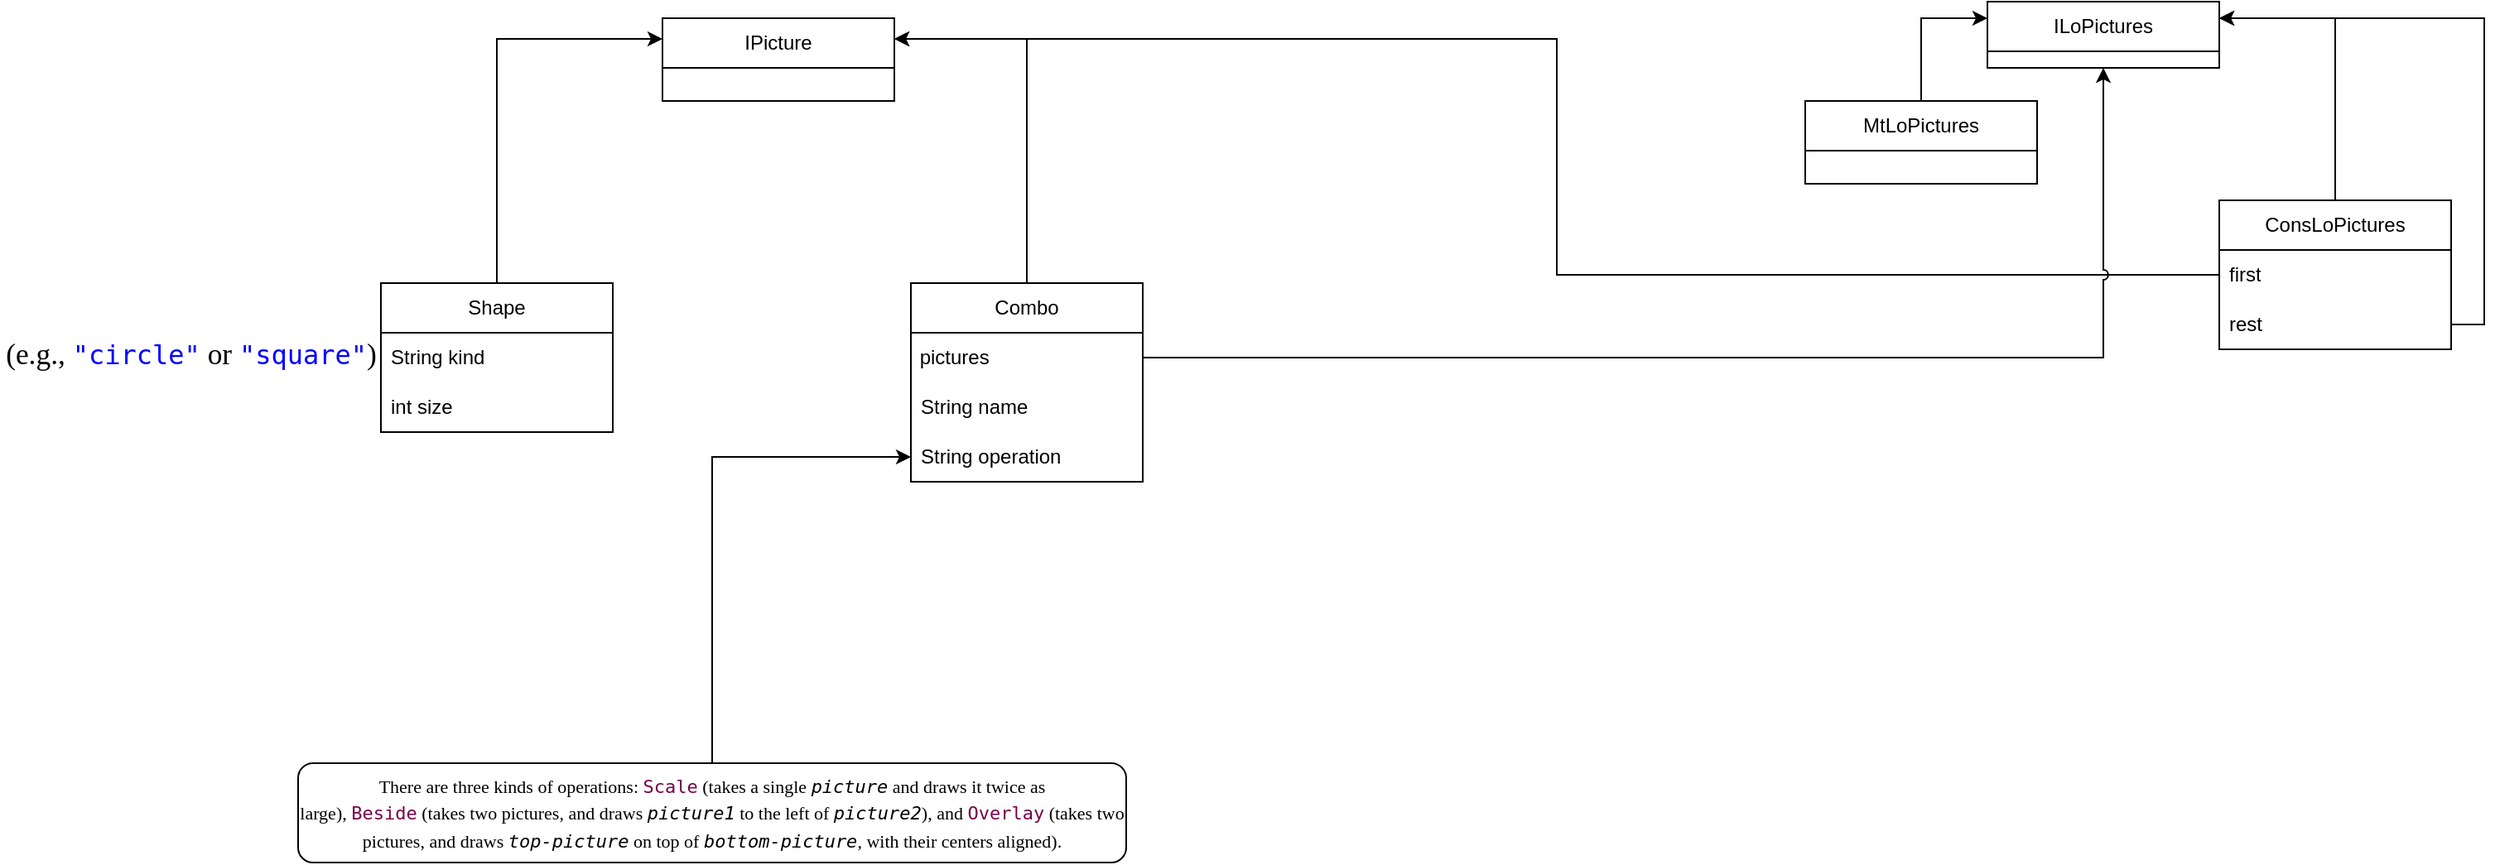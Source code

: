 <mxfile version="27.0.9">
  <diagram name="Page-1" id="-NYJxw9Xc8-3shOvOKRy">
    <mxGraphModel dx="868" dy="528" grid="1" gridSize="10" guides="1" tooltips="1" connect="1" arrows="1" fold="1" page="1" pageScale="1" pageWidth="1920" pageHeight="1200" math="0" shadow="0">
      <root>
        <mxCell id="0" />
        <mxCell id="1" parent="0" />
        <mxCell id="6yL_E_3D9y7odJ5T6iub-1" value="IPicture" style="swimlane;fontStyle=0;childLayout=stackLayout;horizontal=1;startSize=30;horizontalStack=0;resizeParent=1;resizeParentMax=0;resizeLast=0;collapsible=1;marginBottom=0;whiteSpace=wrap;html=1;" vertex="1" parent="1">
          <mxGeometry x="470" y="140" width="140" height="50" as="geometry" />
        </mxCell>
        <mxCell id="6yL_E_3D9y7odJ5T6iub-19" style="edgeStyle=orthogonalEdgeStyle;rounded=0;orthogonalLoop=1;jettySize=auto;html=1;exitX=0.5;exitY=0;exitDx=0;exitDy=0;entryX=0;entryY=0.25;entryDx=0;entryDy=0;" edge="1" parent="1" source="6yL_E_3D9y7odJ5T6iub-6" target="6yL_E_3D9y7odJ5T6iub-1">
          <mxGeometry relative="1" as="geometry" />
        </mxCell>
        <mxCell id="6yL_E_3D9y7odJ5T6iub-6" value="Shape" style="swimlane;fontStyle=0;childLayout=stackLayout;horizontal=1;startSize=30;horizontalStack=0;resizeParent=1;resizeParentMax=0;resizeLast=0;collapsible=1;marginBottom=0;whiteSpace=wrap;html=1;" vertex="1" parent="1">
          <mxGeometry x="300" y="300" width="140" height="90" as="geometry" />
        </mxCell>
        <mxCell id="6yL_E_3D9y7odJ5T6iub-7" value="String&amp;nbsp;kind" style="text;strokeColor=none;fillColor=none;align=left;verticalAlign=middle;spacingLeft=4;spacingRight=4;overflow=hidden;points=[[0,0.5],[1,0.5]];portConstraint=eastwest;rotatable=0;whiteSpace=wrap;html=1;" vertex="1" parent="6yL_E_3D9y7odJ5T6iub-6">
          <mxGeometry y="30" width="140" height="30" as="geometry" />
        </mxCell>
        <mxCell id="6yL_E_3D9y7odJ5T6iub-8" value="int size" style="text;strokeColor=none;fillColor=none;align=left;verticalAlign=middle;spacingLeft=4;spacingRight=4;overflow=hidden;points=[[0,0.5],[1,0.5]];portConstraint=eastwest;rotatable=0;whiteSpace=wrap;html=1;" vertex="1" parent="6yL_E_3D9y7odJ5T6iub-6">
          <mxGeometry y="60" width="140" height="30" as="geometry" />
        </mxCell>
        <mxCell id="6yL_E_3D9y7odJ5T6iub-20" style="edgeStyle=orthogonalEdgeStyle;rounded=0;orthogonalLoop=1;jettySize=auto;html=1;exitX=0.5;exitY=0;exitDx=0;exitDy=0;entryX=1;entryY=0.25;entryDx=0;entryDy=0;" edge="1" parent="1" source="6yL_E_3D9y7odJ5T6iub-10" target="6yL_E_3D9y7odJ5T6iub-1">
          <mxGeometry relative="1" as="geometry" />
        </mxCell>
        <mxCell id="6yL_E_3D9y7odJ5T6iub-10" value="Combo" style="swimlane;fontStyle=0;childLayout=stackLayout;horizontal=1;startSize=30;horizontalStack=0;resizeParent=1;resizeParentMax=0;resizeLast=0;collapsible=1;marginBottom=0;whiteSpace=wrap;html=1;" vertex="1" parent="1">
          <mxGeometry x="620" y="300" width="140" height="120" as="geometry" />
        </mxCell>
        <mxCell id="6yL_E_3D9y7odJ5T6iub-23" value="&amp;nbsp;pictures" style="text;html=1;align=left;verticalAlign=middle;whiteSpace=wrap;rounded=0;" vertex="1" parent="6yL_E_3D9y7odJ5T6iub-10">
          <mxGeometry y="30" width="140" height="30" as="geometry" />
        </mxCell>
        <mxCell id="6yL_E_3D9y7odJ5T6iub-11" value="String name" style="text;strokeColor=none;fillColor=none;align=left;verticalAlign=middle;spacingLeft=4;spacingRight=4;overflow=hidden;points=[[0,0.5],[1,0.5]];portConstraint=eastwest;rotatable=0;whiteSpace=wrap;html=1;" vertex="1" parent="6yL_E_3D9y7odJ5T6iub-10">
          <mxGeometry y="60" width="140" height="30" as="geometry" />
        </mxCell>
        <mxCell id="6yL_E_3D9y7odJ5T6iub-12" value="String&amp;nbsp;operation" style="text;strokeColor=none;fillColor=none;align=left;verticalAlign=middle;spacingLeft=4;spacingRight=4;overflow=hidden;points=[[0,0.5],[1,0.5]];portConstraint=eastwest;rotatable=0;whiteSpace=wrap;html=1;" vertex="1" parent="6yL_E_3D9y7odJ5T6iub-10">
          <mxGeometry y="90" width="140" height="30" as="geometry" />
        </mxCell>
        <mxCell id="6yL_E_3D9y7odJ5T6iub-15" value="&lt;span style=&quot;font-family: Charter-Racket, serif; font-size: 17.7px; text-align: left; text-wrap-mode: wrap; background-color: rgb(255, 255, 255);&quot;&gt;(e.g.,&amp;nbsp;&lt;/span&gt;&lt;span style=&quot;margin: 0px; padding: 0px; font-family: Fira-Mono, monospace; white-space-collapse: preserve; text-align: left; font-size: 1rem; line-height: 1.5; background-color: rgb(255, 255, 255);&quot; class=&quot;RktBlk&quot;&gt;&lt;span style=&quot;margin: 0px; padding: 0px;&quot; class=&quot;JavaHighlight&quot;&gt;&lt;span style=&quot;margin: 0px; padding: 0px; white-space: inherit; font-size: 1rem; line-height: 1.5;&quot; class=&quot;RktMeta&quot;&gt;&lt;/span&gt;&lt;span style=&quot;margin: 0px; padding: 0px; color: rgb(0, 0, 255);&quot; class=&quot;ProfjString&quot;&gt;&quot;circle&quot;&lt;/span&gt;&lt;span style=&quot;margin: 0px; padding: 0px; white-space: inherit; font-size: 1rem; line-height: 1.5;&quot; class=&quot;RktMeta&quot;&gt;&lt;/span&gt;&lt;/span&gt;&lt;/span&gt;&lt;span style=&quot;font-family: Charter-Racket, serif; font-size: 17.7px; text-align: left; text-wrap-mode: wrap; background-color: rgb(255, 255, 255);&quot;&gt;&amp;nbsp;or&amp;nbsp;&lt;/span&gt;&lt;span style=&quot;margin: 0px; padding: 0px; font-family: Fira-Mono, monospace; white-space-collapse: preserve; text-align: left; font-size: 1rem; line-height: 1.5; background-color: rgb(255, 255, 255);&quot; class=&quot;RktBlk&quot;&gt;&lt;span style=&quot;margin: 0px; padding: 0px;&quot; class=&quot;JavaHighlight&quot;&gt;&lt;span style=&quot;margin: 0px; padding: 0px; white-space: inherit; font-size: 1rem; line-height: 1.5;&quot; class=&quot;RktMeta&quot;&gt;&lt;/span&gt;&lt;span style=&quot;margin: 0px; padding: 0px; color: rgb(0, 0, 255);&quot; class=&quot;ProfjString&quot;&gt;&quot;square&quot;&lt;/span&gt;&lt;span style=&quot;margin: 0px; padding: 0px; white-space: inherit; font-size: 1rem; line-height: 1.5;&quot; class=&quot;RktMeta&quot;&gt;&lt;/span&gt;&lt;/span&gt;&lt;/span&gt;&lt;span style=&quot;font-family: Charter-Racket, serif; font-size: 17.7px; text-align: left; text-wrap-mode: wrap; background-color: rgb(255, 255, 255);&quot;&gt;)&lt;/span&gt;" style="text;html=1;align=center;verticalAlign=middle;resizable=0;points=[];autosize=1;strokeColor=none;fillColor=none;" vertex="1" parent="1">
          <mxGeometry x="70" y="323" width="230" height="40" as="geometry" />
        </mxCell>
        <mxCell id="6yL_E_3D9y7odJ5T6iub-17" style="edgeStyle=orthogonalEdgeStyle;rounded=0;orthogonalLoop=1;jettySize=auto;html=1;entryX=0;entryY=0.5;entryDx=0;entryDy=0;" edge="1" parent="1" source="6yL_E_3D9y7odJ5T6iub-16" target="6yL_E_3D9y7odJ5T6iub-12">
          <mxGeometry relative="1" as="geometry" />
        </mxCell>
        <mxCell id="6yL_E_3D9y7odJ5T6iub-16" value="&lt;font style=&quot;font-size: 11px;&quot;&gt;&lt;span style=&quot;font-family: Charter-Racket, serif; text-align: left; background-color: rgb(255, 255, 255);&quot;&gt;There are three kinds of operations:&amp;nbsp;&lt;/span&gt;&lt;span style=&quot;margin: 0px; padding: 0px; font-family: Fira-Mono, monospace; white-space: pre; text-align: left; line-height: 1.5; background-color: rgb(255, 255, 255);&quot; class=&quot;RktBlk&quot;&gt;&lt;span style=&quot;margin: 0px; padding: 0px;&quot; class=&quot;JavaHighlight&quot;&gt;&lt;span style=&quot;margin: 0px; padding: 0px; white-space: inherit; line-height: 1.5;&quot; class=&quot;RktMeta&quot;&gt;&lt;/span&gt;&lt;span style=&quot;margin: 0px; padding: 0px; color: rgb(119, 0, 68);&quot; class=&quot;ProfjType&quot;&gt;Scale&lt;/span&gt;&lt;span style=&quot;margin: 0px; padding: 0px; white-space: inherit; line-height: 1.5;&quot; class=&quot;RktMeta&quot;&gt;&lt;/span&gt;&lt;/span&gt;&lt;/span&gt;&lt;span style=&quot;font-family: Charter-Racket, serif; text-align: left; background-color: rgb(255, 255, 255);&quot;&gt;&amp;nbsp;(takes a single&amp;nbsp;&lt;/span&gt;&lt;span style=&quot;margin: 0px; padding: 0px; font-style: italic; font-family: Charter-Racket, serif; text-align: left; background-color: rgb(255, 255, 255);&quot; class=&quot;emph&quot;&gt;&lt;span style=&quot;margin: 0px; padding: 0px; font-family: Fira-Mono, monospace; white-space: inherit;&quot; class=&quot;stt&quot;&gt;picture&lt;/span&gt;&lt;/span&gt;&lt;span style=&quot;font-family: Charter-Racket, serif; text-align: left; background-color: rgb(255, 255, 255);&quot;&gt;&amp;nbsp;and draws it twice as large),&amp;nbsp;&lt;/span&gt;&lt;span style=&quot;margin: 0px; padding: 0px; font-family: Fira-Mono, monospace; white-space: pre; text-align: left; line-height: 1.5; background-color: rgb(255, 255, 255);&quot; class=&quot;RktBlk&quot;&gt;&lt;span style=&quot;margin: 0px; padding: 0px;&quot; class=&quot;JavaHighlight&quot;&gt;&lt;span style=&quot;margin: 0px; padding: 0px; white-space: inherit; line-height: 1.5;&quot; class=&quot;RktMeta&quot;&gt;&lt;/span&gt;&lt;span style=&quot;margin: 0px; padding: 0px; color: rgb(119, 0, 68);&quot; class=&quot;ProfjType&quot;&gt;Beside&lt;/span&gt;&lt;span style=&quot;margin: 0px; padding: 0px; white-space: inherit; line-height: 1.5;&quot; class=&quot;RktMeta&quot;&gt;&lt;/span&gt;&lt;/span&gt;&lt;/span&gt;&lt;span style=&quot;font-family: Charter-Racket, serif; text-align: left; background-color: rgb(255, 255, 255);&quot;&gt;&amp;nbsp;(takes two pictures, and draws&amp;nbsp;&lt;/span&gt;&lt;span style=&quot;margin: 0px; padding: 0px; font-style: italic; font-family: Charter-Racket, serif; text-align: left; background-color: rgb(255, 255, 255);&quot; class=&quot;emph&quot;&gt;&lt;span style=&quot;margin: 0px; padding: 0px; font-family: Fira-Mono, monospace; white-space: inherit;&quot; class=&quot;stt&quot;&gt;picture1&lt;/span&gt;&lt;/span&gt;&lt;span style=&quot;font-family: Charter-Racket, serif; text-align: left; background-color: rgb(255, 255, 255);&quot;&gt;&amp;nbsp;to the left of&amp;nbsp;&lt;/span&gt;&lt;span style=&quot;margin: 0px; padding: 0px; font-style: italic; font-family: Charter-Racket, serif; text-align: left; background-color: rgb(255, 255, 255);&quot; class=&quot;emph&quot;&gt;&lt;span style=&quot;margin: 0px; padding: 0px; font-family: Fira-Mono, monospace; white-space: inherit;&quot; class=&quot;stt&quot;&gt;picture2&lt;/span&gt;&lt;/span&gt;&lt;span style=&quot;font-family: Charter-Racket, serif; text-align: left; background-color: rgb(255, 255, 255);&quot;&gt;), and&amp;nbsp;&lt;/span&gt;&lt;span style=&quot;margin: 0px; padding: 0px; font-family: Fira-Mono, monospace; white-space: pre; text-align: left; line-height: 1.5; background-color: rgb(255, 255, 255);&quot; class=&quot;RktBlk&quot;&gt;&lt;span style=&quot;margin: 0px; padding: 0px;&quot; class=&quot;JavaHighlight&quot;&gt;&lt;span style=&quot;margin: 0px; padding: 0px; white-space: inherit; line-height: 1.5;&quot; class=&quot;RktMeta&quot;&gt;&lt;/span&gt;&lt;span style=&quot;margin: 0px; padding: 0px; color: rgb(119, 0, 68);&quot; class=&quot;ProfjType&quot;&gt;Overlay&lt;/span&gt;&lt;span style=&quot;margin: 0px; padding: 0px; white-space: inherit; line-height: 1.5;&quot; class=&quot;RktMeta&quot;&gt;&lt;/span&gt;&lt;/span&gt;&lt;/span&gt;&lt;span style=&quot;font-family: Charter-Racket, serif; text-align: left; background-color: rgb(255, 255, 255);&quot;&gt;&amp;nbsp;(takes two pictures, and draws&amp;nbsp;&lt;/span&gt;&lt;span style=&quot;margin: 0px; padding: 0px; font-style: italic; font-family: Charter-Racket, serif; text-align: left; background-color: rgb(255, 255, 255);&quot; class=&quot;emph&quot;&gt;&lt;span style=&quot;margin: 0px; padding: 0px; font-family: Fira-Mono, monospace; white-space: inherit;&quot; class=&quot;stt&quot;&gt;top-picture&lt;/span&gt;&lt;/span&gt;&lt;span style=&quot;font-family: Charter-Racket, serif; text-align: left; background-color: rgb(255, 255, 255);&quot;&gt;&amp;nbsp;on top of&amp;nbsp;&lt;/span&gt;&lt;span style=&quot;margin: 0px; padding: 0px; font-style: italic; font-family: Charter-Racket, serif; text-align: left; background-color: rgb(255, 255, 255);&quot; class=&quot;emph&quot;&gt;&lt;span style=&quot;margin: 0px; padding: 0px; font-family: Fira-Mono, monospace; white-space: inherit;&quot; class=&quot;stt&quot;&gt;bottom-picture&lt;/span&gt;&lt;/span&gt;&lt;span style=&quot;font-family: Charter-Racket, serif; text-align: left; background-color: rgb(255, 255, 255);&quot;&gt;, with their centers aligned).&lt;/span&gt;&lt;/font&gt;" style="rounded=1;whiteSpace=wrap;html=1;" vertex="1" parent="1">
          <mxGeometry x="250" y="590" width="500" height="60" as="geometry" />
        </mxCell>
        <mxCell id="6yL_E_3D9y7odJ5T6iub-25" value="ILoPictures" style="swimlane;fontStyle=0;childLayout=stackLayout;horizontal=1;startSize=30;horizontalStack=0;resizeParent=1;resizeParentMax=0;resizeLast=0;collapsible=1;marginBottom=0;whiteSpace=wrap;html=1;" vertex="1" parent="1">
          <mxGeometry x="1270" y="130" width="140" height="40" as="geometry" />
        </mxCell>
        <mxCell id="6yL_E_3D9y7odJ5T6iub-37" style="edgeStyle=orthogonalEdgeStyle;rounded=0;orthogonalLoop=1;jettySize=auto;html=1;entryX=0;entryY=0.25;entryDx=0;entryDy=0;" edge="1" parent="1" source="6yL_E_3D9y7odJ5T6iub-29" target="6yL_E_3D9y7odJ5T6iub-25">
          <mxGeometry relative="1" as="geometry" />
        </mxCell>
        <mxCell id="6yL_E_3D9y7odJ5T6iub-29" value="MtLoPictures" style="swimlane;fontStyle=0;childLayout=stackLayout;horizontal=1;startSize=30;horizontalStack=0;resizeParent=1;resizeParentMax=0;resizeLast=0;collapsible=1;marginBottom=0;whiteSpace=wrap;html=1;" vertex="1" parent="1">
          <mxGeometry x="1160" y="190" width="140" height="50" as="geometry" />
        </mxCell>
        <mxCell id="6yL_E_3D9y7odJ5T6iub-38" style="edgeStyle=orthogonalEdgeStyle;rounded=0;orthogonalLoop=1;jettySize=auto;html=1;exitX=0.5;exitY=0;exitDx=0;exitDy=0;entryX=1;entryY=0.25;entryDx=0;entryDy=0;" edge="1" parent="1" source="6yL_E_3D9y7odJ5T6iub-33" target="6yL_E_3D9y7odJ5T6iub-25">
          <mxGeometry relative="1" as="geometry" />
        </mxCell>
        <mxCell id="6yL_E_3D9y7odJ5T6iub-33" value="ConsLoPictures" style="swimlane;fontStyle=0;childLayout=stackLayout;horizontal=1;startSize=30;horizontalStack=0;resizeParent=1;resizeParentMax=0;resizeLast=0;collapsible=1;marginBottom=0;whiteSpace=wrap;html=1;" vertex="1" parent="1">
          <mxGeometry x="1410" y="250" width="140" height="90" as="geometry" />
        </mxCell>
        <mxCell id="6yL_E_3D9y7odJ5T6iub-34" value="first" style="text;strokeColor=none;fillColor=none;align=left;verticalAlign=middle;spacingLeft=4;spacingRight=4;overflow=hidden;points=[[0,0.5],[1,0.5]];portConstraint=eastwest;rotatable=0;whiteSpace=wrap;html=1;" vertex="1" parent="6yL_E_3D9y7odJ5T6iub-33">
          <mxGeometry y="30" width="140" height="30" as="geometry" />
        </mxCell>
        <mxCell id="6yL_E_3D9y7odJ5T6iub-35" value="rest" style="text;strokeColor=none;fillColor=none;align=left;verticalAlign=middle;spacingLeft=4;spacingRight=4;overflow=hidden;points=[[0,0.5],[1,0.5]];portConstraint=eastwest;rotatable=0;whiteSpace=wrap;html=1;" vertex="1" parent="6yL_E_3D9y7odJ5T6iub-33">
          <mxGeometry y="60" width="140" height="30" as="geometry" />
        </mxCell>
        <mxCell id="6yL_E_3D9y7odJ5T6iub-39" style="edgeStyle=orthogonalEdgeStyle;rounded=0;orthogonalLoop=1;jettySize=auto;html=1;exitX=0;exitY=0.5;exitDx=0;exitDy=0;entryX=1;entryY=0.25;entryDx=0;entryDy=0;jumpStyle=arc;" edge="1" parent="1" source="6yL_E_3D9y7odJ5T6iub-34" target="6yL_E_3D9y7odJ5T6iub-1">
          <mxGeometry relative="1" as="geometry" />
        </mxCell>
        <mxCell id="6yL_E_3D9y7odJ5T6iub-40" style="edgeStyle=orthogonalEdgeStyle;rounded=0;orthogonalLoop=1;jettySize=auto;html=1;exitX=1;exitY=0.5;exitDx=0;exitDy=0;entryX=1;entryY=0.25;entryDx=0;entryDy=0;jumpStyle=arc;" edge="1" parent="1" source="6yL_E_3D9y7odJ5T6iub-35" target="6yL_E_3D9y7odJ5T6iub-25">
          <mxGeometry relative="1" as="geometry" />
        </mxCell>
        <mxCell id="6yL_E_3D9y7odJ5T6iub-41" style="edgeStyle=orthogonalEdgeStyle;rounded=0;orthogonalLoop=1;jettySize=auto;html=1;exitX=1;exitY=0.5;exitDx=0;exitDy=0;jumpStyle=arc;" edge="1" parent="1" source="6yL_E_3D9y7odJ5T6iub-23" target="6yL_E_3D9y7odJ5T6iub-25">
          <mxGeometry relative="1" as="geometry" />
        </mxCell>
      </root>
    </mxGraphModel>
  </diagram>
</mxfile>
